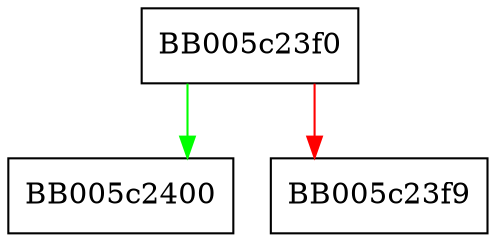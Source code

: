digraph EVP_CIPHER_get0_description {
  node [shape="box"];
  graph [splines=ortho];
  BB005c23f0 -> BB005c2400 [color="green"];
  BB005c23f0 -> BB005c23f9 [color="red"];
}